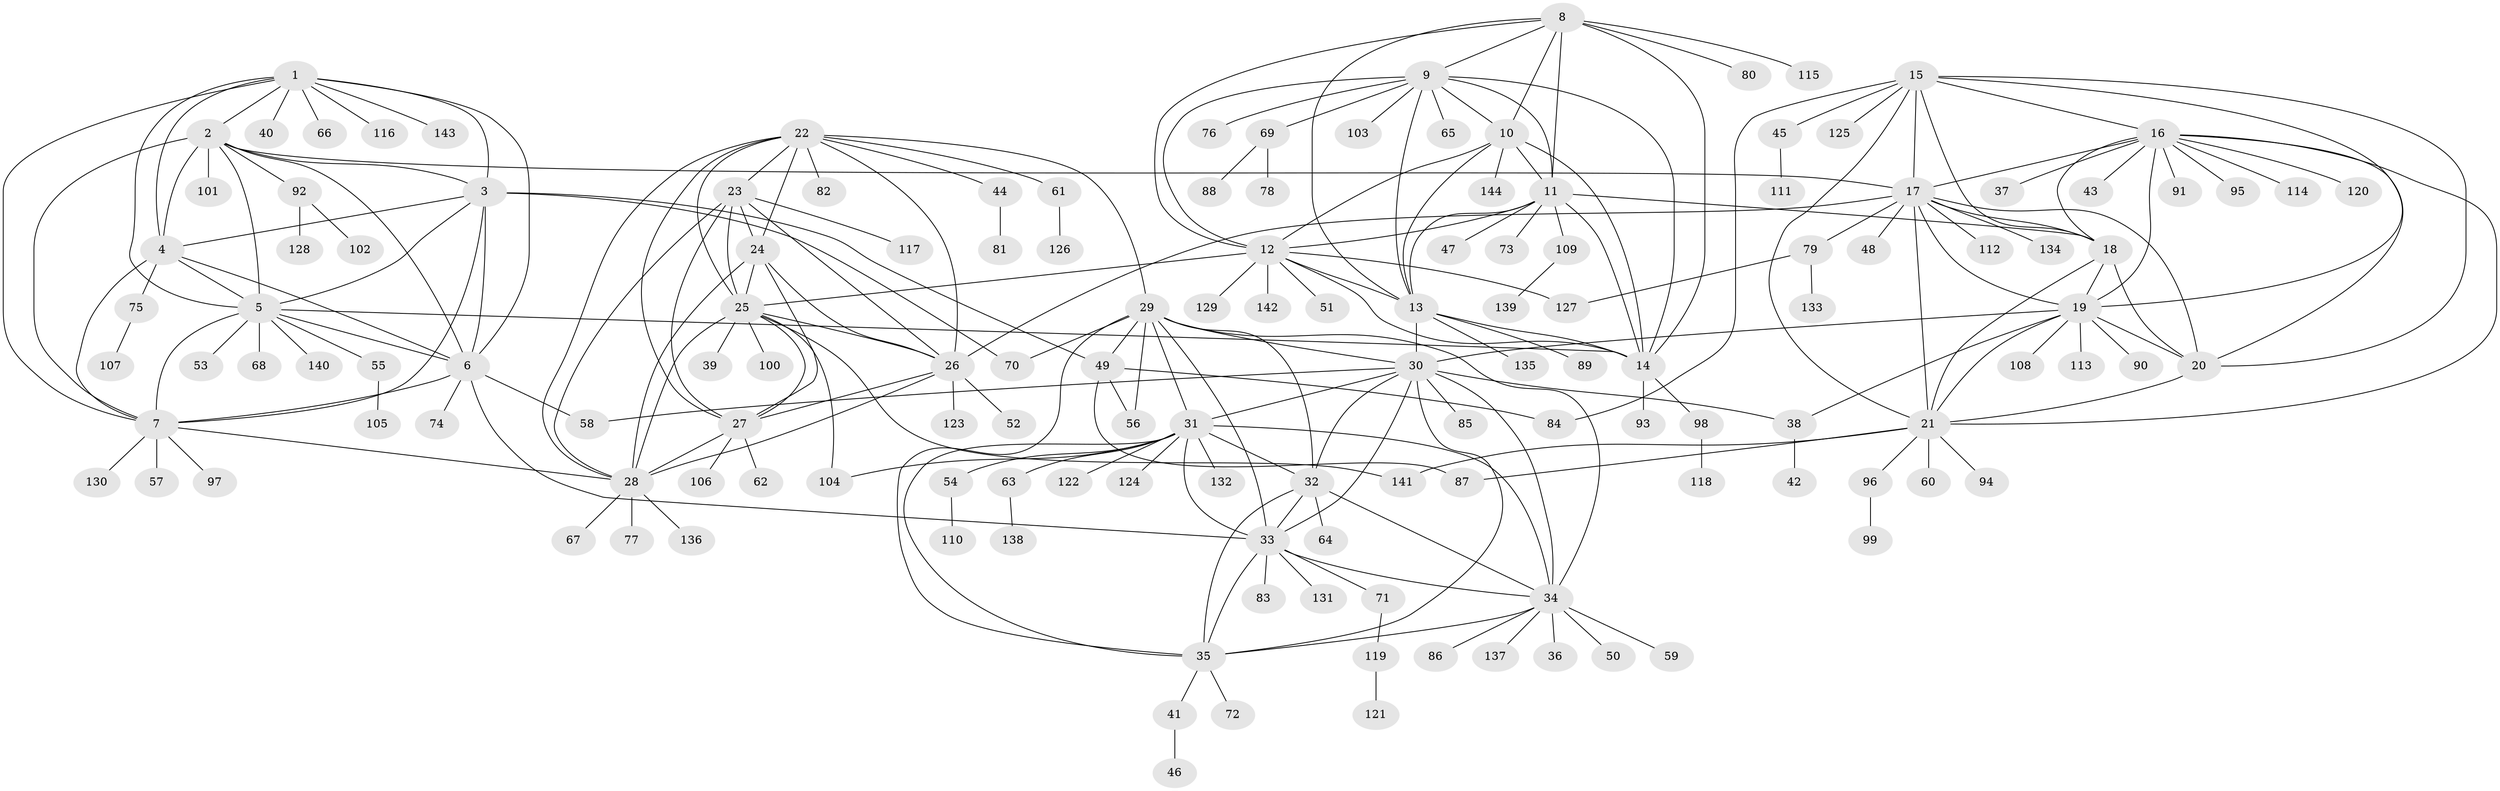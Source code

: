 // coarse degree distribution, {13: 0.008928571428571428, 6: 0.026785714285714284, 8: 0.08035714285714286, 14: 0.008928571428571428, 11: 0.017857142857142856, 9: 0.03571428571428571, 7: 0.017857142857142856, 10: 0.008928571428571428, 12: 0.017857142857142856, 5: 0.017857142857142856, 1: 0.6160714285714286, 3: 0.017857142857142856, 2: 0.125}
// Generated by graph-tools (version 1.1) at 2025/24/03/03/25 07:24:10]
// undirected, 144 vertices, 234 edges
graph export_dot {
graph [start="1"]
  node [color=gray90,style=filled];
  1;
  2;
  3;
  4;
  5;
  6;
  7;
  8;
  9;
  10;
  11;
  12;
  13;
  14;
  15;
  16;
  17;
  18;
  19;
  20;
  21;
  22;
  23;
  24;
  25;
  26;
  27;
  28;
  29;
  30;
  31;
  32;
  33;
  34;
  35;
  36;
  37;
  38;
  39;
  40;
  41;
  42;
  43;
  44;
  45;
  46;
  47;
  48;
  49;
  50;
  51;
  52;
  53;
  54;
  55;
  56;
  57;
  58;
  59;
  60;
  61;
  62;
  63;
  64;
  65;
  66;
  67;
  68;
  69;
  70;
  71;
  72;
  73;
  74;
  75;
  76;
  77;
  78;
  79;
  80;
  81;
  82;
  83;
  84;
  85;
  86;
  87;
  88;
  89;
  90;
  91;
  92;
  93;
  94;
  95;
  96;
  97;
  98;
  99;
  100;
  101;
  102;
  103;
  104;
  105;
  106;
  107;
  108;
  109;
  110;
  111;
  112;
  113;
  114;
  115;
  116;
  117;
  118;
  119;
  120;
  121;
  122;
  123;
  124;
  125;
  126;
  127;
  128;
  129;
  130;
  131;
  132;
  133;
  134;
  135;
  136;
  137;
  138;
  139;
  140;
  141;
  142;
  143;
  144;
  1 -- 2;
  1 -- 3;
  1 -- 4;
  1 -- 5;
  1 -- 6;
  1 -- 7;
  1 -- 40;
  1 -- 66;
  1 -- 116;
  1 -- 143;
  2 -- 3;
  2 -- 4;
  2 -- 5;
  2 -- 6;
  2 -- 7;
  2 -- 17;
  2 -- 92;
  2 -- 101;
  3 -- 4;
  3 -- 5;
  3 -- 6;
  3 -- 7;
  3 -- 49;
  3 -- 70;
  4 -- 5;
  4 -- 6;
  4 -- 7;
  4 -- 75;
  5 -- 6;
  5 -- 7;
  5 -- 14;
  5 -- 53;
  5 -- 55;
  5 -- 68;
  5 -- 140;
  6 -- 7;
  6 -- 33;
  6 -- 58;
  6 -- 74;
  7 -- 28;
  7 -- 57;
  7 -- 97;
  7 -- 130;
  8 -- 9;
  8 -- 10;
  8 -- 11;
  8 -- 12;
  8 -- 13;
  8 -- 14;
  8 -- 80;
  8 -- 115;
  9 -- 10;
  9 -- 11;
  9 -- 12;
  9 -- 13;
  9 -- 14;
  9 -- 65;
  9 -- 69;
  9 -- 76;
  9 -- 103;
  10 -- 11;
  10 -- 12;
  10 -- 13;
  10 -- 14;
  10 -- 144;
  11 -- 12;
  11 -- 13;
  11 -- 14;
  11 -- 18;
  11 -- 47;
  11 -- 73;
  11 -- 109;
  12 -- 13;
  12 -- 14;
  12 -- 25;
  12 -- 51;
  12 -- 127;
  12 -- 129;
  12 -- 142;
  13 -- 14;
  13 -- 30;
  13 -- 89;
  13 -- 135;
  14 -- 93;
  14 -- 98;
  15 -- 16;
  15 -- 17;
  15 -- 18;
  15 -- 19;
  15 -- 20;
  15 -- 21;
  15 -- 45;
  15 -- 84;
  15 -- 125;
  16 -- 17;
  16 -- 18;
  16 -- 19;
  16 -- 20;
  16 -- 21;
  16 -- 37;
  16 -- 43;
  16 -- 91;
  16 -- 95;
  16 -- 114;
  16 -- 120;
  17 -- 18;
  17 -- 19;
  17 -- 20;
  17 -- 21;
  17 -- 26;
  17 -- 48;
  17 -- 79;
  17 -- 112;
  17 -- 134;
  18 -- 19;
  18 -- 20;
  18 -- 21;
  19 -- 20;
  19 -- 21;
  19 -- 30;
  19 -- 38;
  19 -- 90;
  19 -- 108;
  19 -- 113;
  20 -- 21;
  21 -- 60;
  21 -- 87;
  21 -- 94;
  21 -- 96;
  21 -- 141;
  22 -- 23;
  22 -- 24;
  22 -- 25;
  22 -- 26;
  22 -- 27;
  22 -- 28;
  22 -- 29;
  22 -- 44;
  22 -- 61;
  22 -- 82;
  23 -- 24;
  23 -- 25;
  23 -- 26;
  23 -- 27;
  23 -- 28;
  23 -- 117;
  24 -- 25;
  24 -- 26;
  24 -- 27;
  24 -- 28;
  25 -- 26;
  25 -- 27;
  25 -- 28;
  25 -- 39;
  25 -- 100;
  25 -- 104;
  25 -- 141;
  26 -- 27;
  26 -- 28;
  26 -- 52;
  26 -- 123;
  27 -- 28;
  27 -- 62;
  27 -- 106;
  28 -- 67;
  28 -- 77;
  28 -- 136;
  29 -- 30;
  29 -- 31;
  29 -- 32;
  29 -- 33;
  29 -- 34;
  29 -- 35;
  29 -- 49;
  29 -- 56;
  29 -- 70;
  30 -- 31;
  30 -- 32;
  30 -- 33;
  30 -- 34;
  30 -- 35;
  30 -- 38;
  30 -- 58;
  30 -- 85;
  31 -- 32;
  31 -- 33;
  31 -- 34;
  31 -- 35;
  31 -- 54;
  31 -- 63;
  31 -- 104;
  31 -- 122;
  31 -- 124;
  31 -- 132;
  32 -- 33;
  32 -- 34;
  32 -- 35;
  32 -- 64;
  33 -- 34;
  33 -- 35;
  33 -- 71;
  33 -- 83;
  33 -- 131;
  34 -- 35;
  34 -- 36;
  34 -- 50;
  34 -- 59;
  34 -- 86;
  34 -- 137;
  35 -- 41;
  35 -- 72;
  38 -- 42;
  41 -- 46;
  44 -- 81;
  45 -- 111;
  49 -- 56;
  49 -- 84;
  49 -- 87;
  54 -- 110;
  55 -- 105;
  61 -- 126;
  63 -- 138;
  69 -- 78;
  69 -- 88;
  71 -- 119;
  75 -- 107;
  79 -- 127;
  79 -- 133;
  92 -- 102;
  92 -- 128;
  96 -- 99;
  98 -- 118;
  109 -- 139;
  119 -- 121;
}
